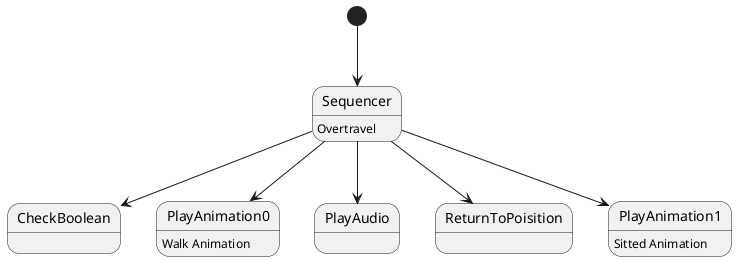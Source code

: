@startuml

[*]-->Sequencer
Sequencer-->CheckBoolean
Sequencer : Overtravel
Sequencer-->PlayAnimation0
PlayAnimation0 : Walk Animation
Sequencer-->PlayAudio
Sequencer-->ReturnToPoisition
Sequencer-->PlayAnimation1
PlayAnimation1 : Sitted Animation

@enduml